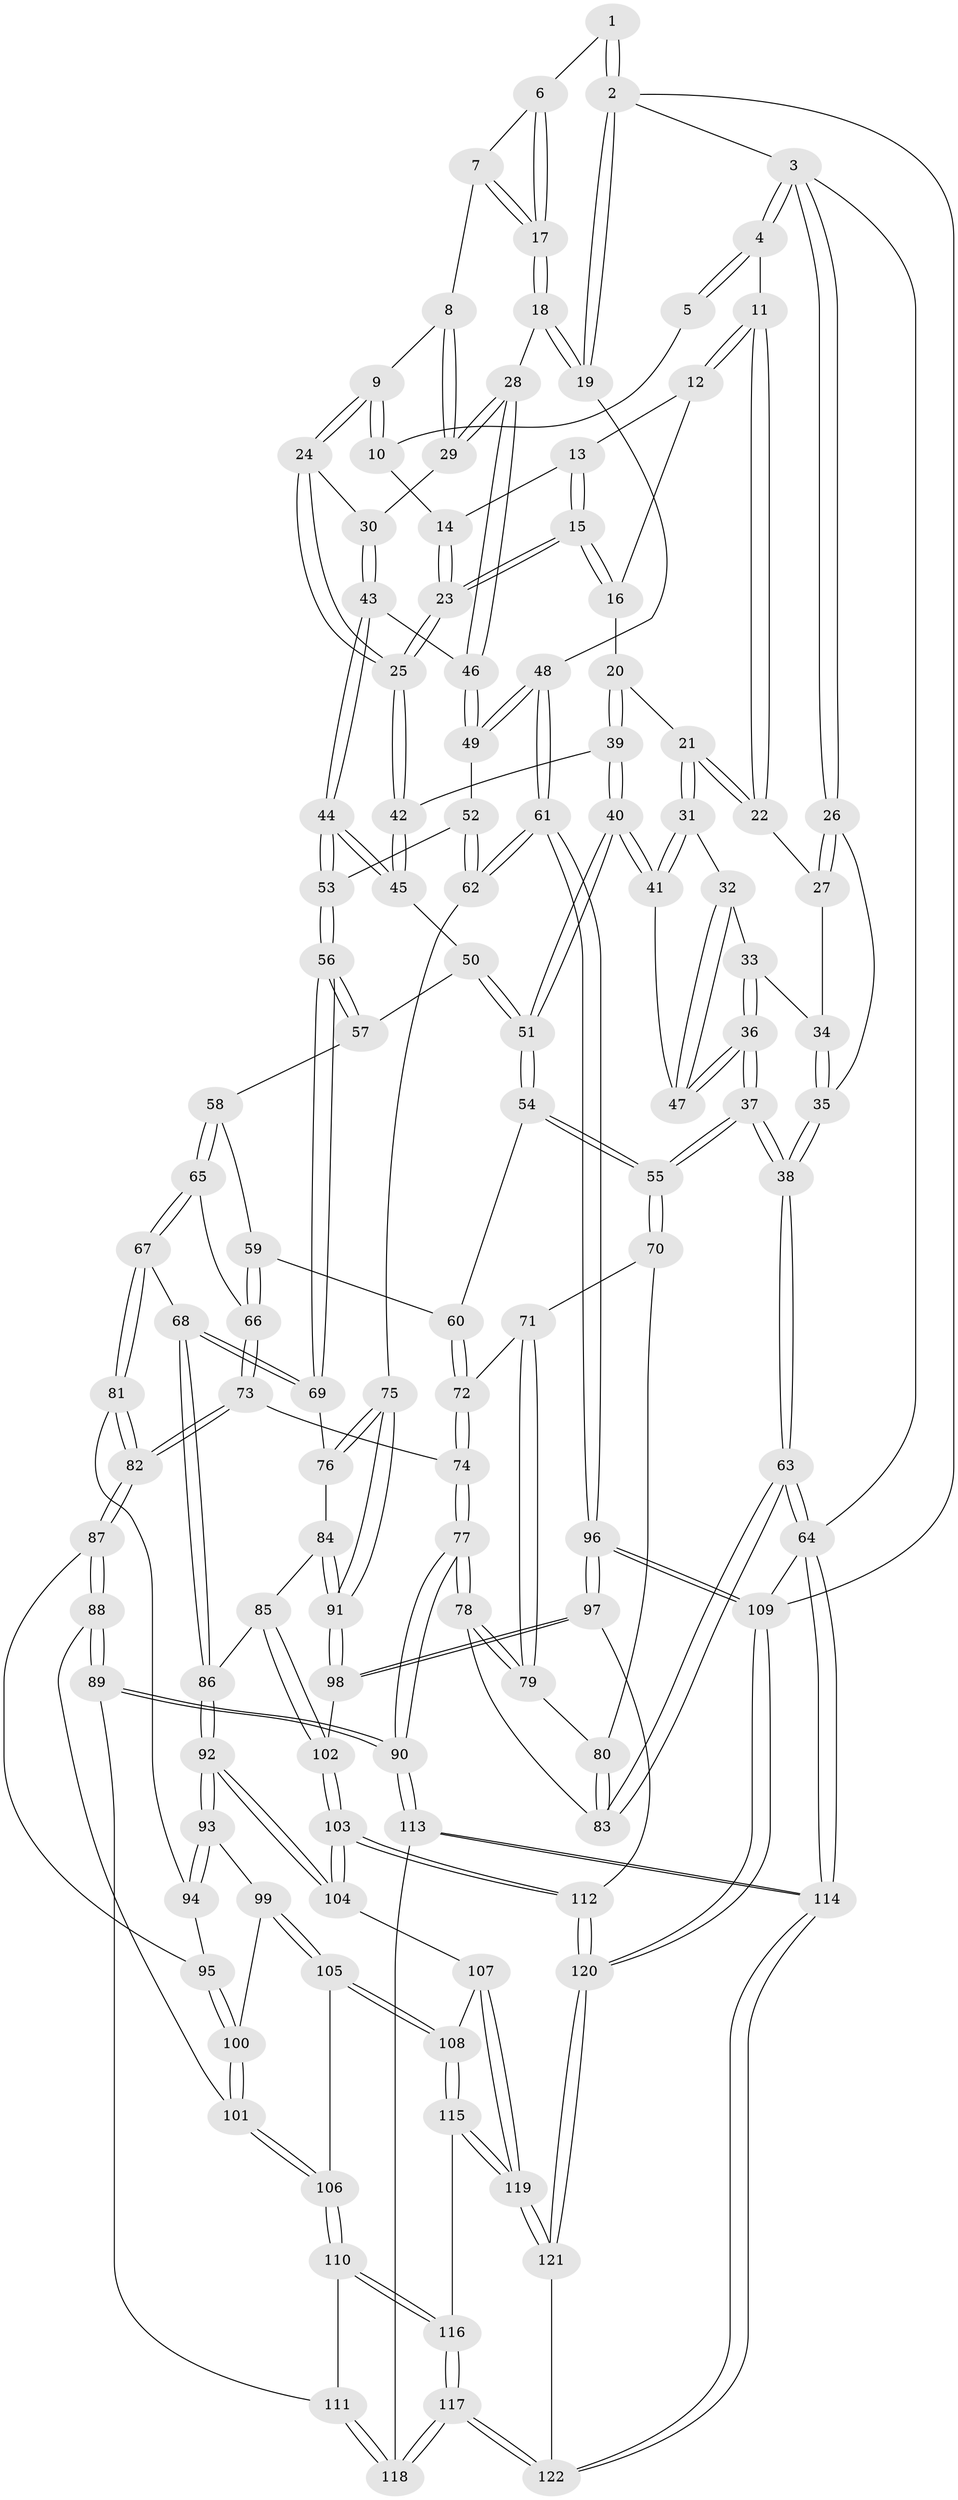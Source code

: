// coarse degree distribution, {3: 0.7558139534883721, 4: 0.10465116279069768, 2: 0.08139534883720931, 6: 0.023255813953488372, 5: 0.03488372093023256}
// Generated by graph-tools (version 1.1) at 2025/54/03/04/25 22:54:25]
// undirected, 122 vertices, 302 edges
graph export_dot {
  node [color=gray90,style=filled];
  1 [pos="+0.8191964239933507+0"];
  2 [pos="+1+0"];
  3 [pos="+0+0"];
  4 [pos="+0.3516256353017925+0"];
  5 [pos="+0.7766687475194296+0"];
  6 [pos="+0.8775472092760364+0.00043733971366075535"];
  7 [pos="+0.8152377732372862+0.15125240642811644"];
  8 [pos="+0.8021198803947425+0.15830224669295276"];
  9 [pos="+0.7430167591366841+0.1503273278715464"];
  10 [pos="+0.7737337824663147+0"];
  11 [pos="+0.35085808929803364+0"];
  12 [pos="+0.5105646843959072+0.03712227476404266"];
  13 [pos="+0.5121168469201939+0.038421428855147384"];
  14 [pos="+0.6294103643256121+0.08742983794918949"];
  15 [pos="+0.614417566649466+0.18784049436472725"];
  16 [pos="+0.5230688053210636+0.11811185130805603"];
  17 [pos="+0.9477179526044512+0.1566628930772636"];
  18 [pos="+1+0.23966750133216014"];
  19 [pos="+1+0.2439542935962659"];
  20 [pos="+0.42577566974288433+0.18102594676801825"];
  21 [pos="+0.3220821274748361+0.05715273240969434"];
  22 [pos="+0.31324136449666135+0.030906955627805762"];
  23 [pos="+0.6225892427614558+0.1973345996993707"];
  24 [pos="+0.6933713520006359+0.19468598727222114"];
  25 [pos="+0.6266004341606156+0.21491186187210948"];
  26 [pos="+0+0.011112335951431112"];
  27 [pos="+0.17911814994273192+0.10826652700008453"];
  28 [pos="+0.9609490582468406+0.2735669427355143"];
  29 [pos="+0.8253498908522847+0.20387124197980405"];
  30 [pos="+0.782910711652797+0.25827303637666316"];
  31 [pos="+0.2602685896510772+0.3017615297047335"];
  32 [pos="+0.1807244340773553+0.2597700230642077"];
  33 [pos="+0.14474077580531067+0.19763841752126982"];
  34 [pos="+0.14313660911053983+0.1867773457880041"];
  35 [pos="+0+0.24902312727741632"];
  36 [pos="+0.0359096301482299+0.3581883909298384"];
  37 [pos="+0+0.42478875913101966"];
  38 [pos="+0+0.41331689123456683"];
  39 [pos="+0.4778464791363961+0.2554447141897284"];
  40 [pos="+0.3262130897938703+0.4133066604513807"];
  41 [pos="+0.266297074158943+0.3226324547730078"];
  42 [pos="+0.5890272997702344+0.27019488389670593"];
  43 [pos="+0.8203716690139332+0.32348979530079836"];
  44 [pos="+0.6731476517393326+0.43715283385270687"];
  45 [pos="+0.6086904292740546+0.3191968168092319"];
  46 [pos="+0.9134366829103588+0.31480373229562447"];
  47 [pos="+0.042981015095436316+0.3555534336138725"];
  48 [pos="+1+0.6012715672344308"];
  49 [pos="+0.909091520174354+0.4079869637762637"];
  50 [pos="+0.4301277825208737+0.4469241477434353"];
  51 [pos="+0.32564372659343543+0.42351031145368045"];
  52 [pos="+0.8569486677327998+0.4913152589396283"];
  53 [pos="+0.6735120397626942+0.45871159637817727"];
  54 [pos="+0.31516431842241915+0.44257372527914707"];
  55 [pos="+0+0.4272139678370057"];
  56 [pos="+0.6595370976475247+0.48721525289707907"];
  57 [pos="+0.4483850507714477+0.4551339906551638"];
  58 [pos="+0.4887351817676+0.5605169140528375"];
  59 [pos="+0.3885807199869811+0.5158666236034858"];
  60 [pos="+0.31363503195892606+0.46374781731994547"];
  61 [pos="+1+0.6283710009582625"];
  62 [pos="+0.9555975172704065+0.6249423749817223"];
  63 [pos="+0+0.7990440623301561"];
  64 [pos="+0+1"];
  65 [pos="+0.510011443030902+0.5832949911088521"];
  66 [pos="+0.4567401132584063+0.5989824241022601"];
  67 [pos="+0.5877237281947761+0.5988117765124935"];
  68 [pos="+0.6027068548690024+0.5915115867094597"];
  69 [pos="+0.6540103713584967+0.5214049737938258"];
  70 [pos="+0.0023702973864815203+0.49264288162997405"];
  71 [pos="+0.25115534171955584+0.550447115021338"];
  72 [pos="+0.30662988516329603+0.48922818255739114"];
  73 [pos="+0.39719113516891336+0.6379834082743187"];
  74 [pos="+0.3663360823536929+0.6100068503095238"];
  75 [pos="+0.9005441565164083+0.6562791273248952"];
  76 [pos="+0.6923120089845054+0.5559475369913774"];
  77 [pos="+0.19803346045324538+0.7571810825141612"];
  78 [pos="+0.18592427225713853+0.743659638090108"];
  79 [pos="+0.2415142647046181+0.5691931897017916"];
  80 [pos="+0.06360663031082868+0.5677729930383777"];
  81 [pos="+0.5461587345233565+0.6615162199993246"];
  82 [pos="+0.4075855127333284+0.689486534270346"];
  83 [pos="+0.1590483831376638+0.7344331629481053"];
  84 [pos="+0.7491701389591433+0.6723992660398972"];
  85 [pos="+0.6819531778002331+0.7421986432913412"];
  86 [pos="+0.6729868657954109+0.7413917045469853"];
  87 [pos="+0.39948539774593816+0.7156590311361186"];
  88 [pos="+0.3389866608943864+0.7797204572417897"];
  89 [pos="+0.2713903054497644+0.8000859061747856"];
  90 [pos="+0.23029920606191587+0.8057773357081681"];
  91 [pos="+0.8535641497328167+0.7127170342230261"];
  92 [pos="+0.6097546254072693+0.8183290064130627"];
  93 [pos="+0.5673813756278395+0.7802747185610538"];
  94 [pos="+0.5409864753976641+0.6961443916945097"];
  95 [pos="+0.47739756116100673+0.7489230185831934"];
  96 [pos="+1+1"];
  97 [pos="+0.8601194834049992+0.8389886718952839"];
  98 [pos="+0.8241234101923088+0.7907921974393238"];
  99 [pos="+0.49111749472333593+0.7867470181160965"];
  100 [pos="+0.4889501182176736+0.783738163287874"];
  101 [pos="+0.36817421900518754+0.7951158249376571"];
  102 [pos="+0.797729740673866+0.7955360301879598"];
  103 [pos="+0.664017021624432+0.9330468670082968"];
  104 [pos="+0.6097953634550104+0.8863036708454843"];
  105 [pos="+0.47191900564614225+0.8676283366591546"];
  106 [pos="+0.47006166009690825+0.8680890485207449"];
  107 [pos="+0.5975270673280141+0.8886167418435128"];
  108 [pos="+0.5630563774483578+0.8912519131497461"];
  109 [pos="+1+1"];
  110 [pos="+0.45659670700706445+0.8871391066214981"];
  111 [pos="+0.4009168069575813+0.9055478892153297"];
  112 [pos="+0.6961763904956875+1"];
  113 [pos="+0.22567789419822076+0.8296070796015518"];
  114 [pos="+0+1"];
  115 [pos="+0.4974705558137327+0.9702391408586211"];
  116 [pos="+0.45244759184202354+0.9382074255235534"];
  117 [pos="+0.33976597494872374+1"];
  118 [pos="+0.33540494952505945+1"];
  119 [pos="+0.4949470479278663+1"];
  120 [pos="+0.7575319331136856+1"];
  121 [pos="+0.4671289474134277+1"];
  122 [pos="+0.3541846786372494+1"];
  1 -- 2;
  1 -- 2;
  1 -- 6;
  2 -- 3;
  2 -- 19;
  2 -- 19;
  2 -- 109;
  3 -- 4;
  3 -- 4;
  3 -- 26;
  3 -- 26;
  3 -- 64;
  4 -- 5;
  4 -- 5;
  4 -- 11;
  5 -- 10;
  6 -- 7;
  6 -- 17;
  6 -- 17;
  7 -- 8;
  7 -- 17;
  7 -- 17;
  8 -- 9;
  8 -- 29;
  8 -- 29;
  9 -- 10;
  9 -- 10;
  9 -- 24;
  9 -- 24;
  10 -- 14;
  11 -- 12;
  11 -- 12;
  11 -- 22;
  11 -- 22;
  12 -- 13;
  12 -- 16;
  13 -- 14;
  13 -- 15;
  13 -- 15;
  14 -- 23;
  14 -- 23;
  15 -- 16;
  15 -- 16;
  15 -- 23;
  15 -- 23;
  16 -- 20;
  17 -- 18;
  17 -- 18;
  18 -- 19;
  18 -- 19;
  18 -- 28;
  19 -- 48;
  20 -- 21;
  20 -- 39;
  20 -- 39;
  21 -- 22;
  21 -- 22;
  21 -- 31;
  21 -- 31;
  22 -- 27;
  23 -- 25;
  23 -- 25;
  24 -- 25;
  24 -- 25;
  24 -- 30;
  25 -- 42;
  25 -- 42;
  26 -- 27;
  26 -- 27;
  26 -- 35;
  27 -- 34;
  28 -- 29;
  28 -- 29;
  28 -- 46;
  28 -- 46;
  29 -- 30;
  30 -- 43;
  30 -- 43;
  31 -- 32;
  31 -- 41;
  31 -- 41;
  32 -- 33;
  32 -- 47;
  32 -- 47;
  33 -- 34;
  33 -- 36;
  33 -- 36;
  34 -- 35;
  34 -- 35;
  35 -- 38;
  35 -- 38;
  36 -- 37;
  36 -- 37;
  36 -- 47;
  36 -- 47;
  37 -- 38;
  37 -- 38;
  37 -- 55;
  37 -- 55;
  38 -- 63;
  38 -- 63;
  39 -- 40;
  39 -- 40;
  39 -- 42;
  40 -- 41;
  40 -- 41;
  40 -- 51;
  40 -- 51;
  41 -- 47;
  42 -- 45;
  42 -- 45;
  43 -- 44;
  43 -- 44;
  43 -- 46;
  44 -- 45;
  44 -- 45;
  44 -- 53;
  44 -- 53;
  45 -- 50;
  46 -- 49;
  46 -- 49;
  48 -- 49;
  48 -- 49;
  48 -- 61;
  48 -- 61;
  49 -- 52;
  50 -- 51;
  50 -- 51;
  50 -- 57;
  51 -- 54;
  51 -- 54;
  52 -- 53;
  52 -- 62;
  52 -- 62;
  53 -- 56;
  53 -- 56;
  54 -- 55;
  54 -- 55;
  54 -- 60;
  55 -- 70;
  55 -- 70;
  56 -- 57;
  56 -- 57;
  56 -- 69;
  56 -- 69;
  57 -- 58;
  58 -- 59;
  58 -- 65;
  58 -- 65;
  59 -- 60;
  59 -- 66;
  59 -- 66;
  60 -- 72;
  60 -- 72;
  61 -- 62;
  61 -- 62;
  61 -- 96;
  61 -- 96;
  62 -- 75;
  63 -- 64;
  63 -- 64;
  63 -- 83;
  63 -- 83;
  64 -- 114;
  64 -- 114;
  64 -- 109;
  65 -- 66;
  65 -- 67;
  65 -- 67;
  66 -- 73;
  66 -- 73;
  67 -- 68;
  67 -- 81;
  67 -- 81;
  68 -- 69;
  68 -- 69;
  68 -- 86;
  68 -- 86;
  69 -- 76;
  70 -- 71;
  70 -- 80;
  71 -- 72;
  71 -- 79;
  71 -- 79;
  72 -- 74;
  72 -- 74;
  73 -- 74;
  73 -- 82;
  73 -- 82;
  74 -- 77;
  74 -- 77;
  75 -- 76;
  75 -- 76;
  75 -- 91;
  75 -- 91;
  76 -- 84;
  77 -- 78;
  77 -- 78;
  77 -- 90;
  77 -- 90;
  78 -- 79;
  78 -- 79;
  78 -- 83;
  79 -- 80;
  80 -- 83;
  80 -- 83;
  81 -- 82;
  81 -- 82;
  81 -- 94;
  82 -- 87;
  82 -- 87;
  84 -- 85;
  84 -- 91;
  84 -- 91;
  85 -- 86;
  85 -- 102;
  85 -- 102;
  86 -- 92;
  86 -- 92;
  87 -- 88;
  87 -- 88;
  87 -- 95;
  88 -- 89;
  88 -- 89;
  88 -- 101;
  89 -- 90;
  89 -- 90;
  89 -- 111;
  90 -- 113;
  90 -- 113;
  91 -- 98;
  91 -- 98;
  92 -- 93;
  92 -- 93;
  92 -- 104;
  92 -- 104;
  93 -- 94;
  93 -- 94;
  93 -- 99;
  94 -- 95;
  95 -- 100;
  95 -- 100;
  96 -- 97;
  96 -- 97;
  96 -- 109;
  96 -- 109;
  97 -- 98;
  97 -- 98;
  97 -- 112;
  98 -- 102;
  99 -- 100;
  99 -- 105;
  99 -- 105;
  100 -- 101;
  100 -- 101;
  101 -- 106;
  101 -- 106;
  102 -- 103;
  102 -- 103;
  103 -- 104;
  103 -- 104;
  103 -- 112;
  103 -- 112;
  104 -- 107;
  105 -- 106;
  105 -- 108;
  105 -- 108;
  106 -- 110;
  106 -- 110;
  107 -- 108;
  107 -- 119;
  107 -- 119;
  108 -- 115;
  108 -- 115;
  109 -- 120;
  109 -- 120;
  110 -- 111;
  110 -- 116;
  110 -- 116;
  111 -- 118;
  111 -- 118;
  112 -- 120;
  112 -- 120;
  113 -- 114;
  113 -- 114;
  113 -- 118;
  114 -- 122;
  114 -- 122;
  115 -- 116;
  115 -- 119;
  115 -- 119;
  116 -- 117;
  116 -- 117;
  117 -- 118;
  117 -- 118;
  117 -- 122;
  117 -- 122;
  119 -- 121;
  119 -- 121;
  120 -- 121;
  120 -- 121;
  121 -- 122;
}
